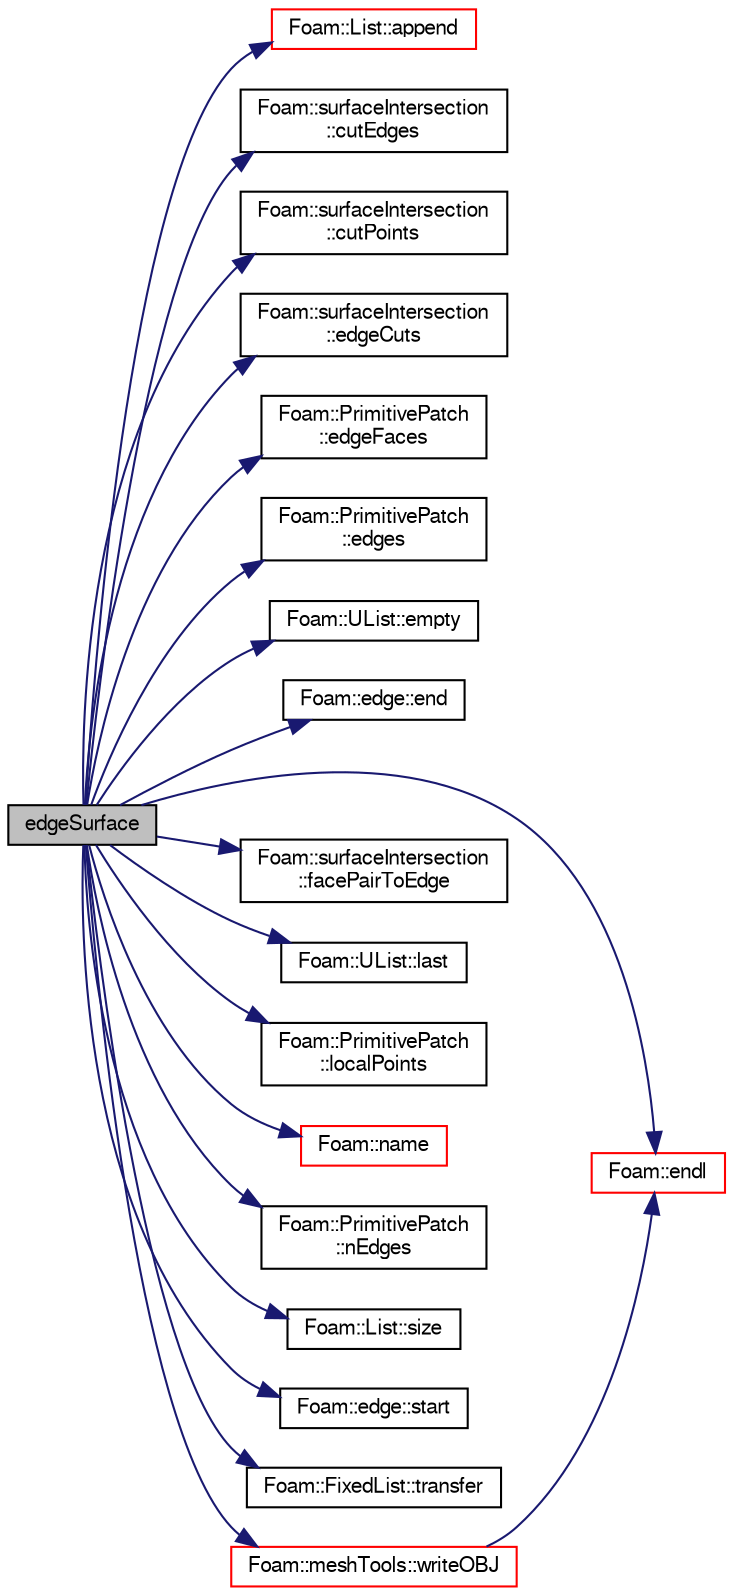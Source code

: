 digraph "edgeSurface"
{
  bgcolor="transparent";
  edge [fontname="FreeSans",fontsize="10",labelfontname="FreeSans",labelfontsize="10"];
  node [fontname="FreeSans",fontsize="10",shape=record];
  rankdir="LR";
  Node1 [label="edgeSurface",height=0.2,width=0.4,color="black", fillcolor="grey75", style="filled" fontcolor="black"];
  Node1 -> Node2 [color="midnightblue",fontsize="10",style="solid",fontname="FreeSans"];
  Node2 [label="Foam::List::append",height=0.2,width=0.4,color="red",URL="$a01325.html#a399dd2bf0d9a32016717dc90126f016b",tooltip="Append an element at the end of the list. "];
  Node1 -> Node3 [color="midnightblue",fontsize="10",style="solid",fontname="FreeSans"];
  Node3 [label="Foam::surfaceIntersection\l::cutEdges",height=0.2,width=0.4,color="black",URL="$a02416.html#a7c76e3ed03912ae1e5c62b13611670e3"];
  Node1 -> Node4 [color="midnightblue",fontsize="10",style="solid",fontname="FreeSans"];
  Node4 [label="Foam::surfaceIntersection\l::cutPoints",height=0.2,width=0.4,color="black",URL="$a02416.html#accb8b5b33864e301df17e24f7da938f2"];
  Node1 -> Node5 [color="midnightblue",fontsize="10",style="solid",fontname="FreeSans"];
  Node5 [label="Foam::surfaceIntersection\l::edgeCuts",height=0.2,width=0.4,color="black",URL="$a02416.html#a77d4d32bb8a3a239389250d20b2111e9",tooltip="Access either surf1EdgeCuts (isFirstSurface = true) or. "];
  Node1 -> Node6 [color="midnightblue",fontsize="10",style="solid",fontname="FreeSans"];
  Node6 [label="Foam::PrimitivePatch\l::edgeFaces",height=0.2,width=0.4,color="black",URL="$a01914.html#ab456054a1e7e1a07261799f50167916f",tooltip="Return edge-face addressing. "];
  Node1 -> Node7 [color="midnightblue",fontsize="10",style="solid",fontname="FreeSans"];
  Node7 [label="Foam::PrimitivePatch\l::edges",height=0.2,width=0.4,color="black",URL="$a01914.html#aae82d34fe433288eb6b1f9dea53675c8",tooltip="Return list of edges, address into LOCAL point list. "];
  Node1 -> Node8 [color="midnightblue",fontsize="10",style="solid",fontname="FreeSans"];
  Node8 [label="Foam::UList::empty",height=0.2,width=0.4,color="black",URL="$a02659.html#ac6e61de369e994009e36f344f99c15ad",tooltip="Return true if the UList is empty (ie, size() is zero). "];
  Node1 -> Node9 [color="midnightblue",fontsize="10",style="solid",fontname="FreeSans"];
  Node9 [label="Foam::edge::end",height=0.2,width=0.4,color="black",URL="$a00590.html#a8ed0e876210c2c116b5694307a830518",tooltip="Return end vertex label. "];
  Node1 -> Node10 [color="midnightblue",fontsize="10",style="solid",fontname="FreeSans"];
  Node10 [label="Foam::endl",height=0.2,width=0.4,color="red",URL="$a10237.html#a2db8fe02a0d3909e9351bb4275b23ce4",tooltip="Add newline and flush stream. "];
  Node1 -> Node11 [color="midnightblue",fontsize="10",style="solid",fontname="FreeSans"];
  Node11 [label="Foam::surfaceIntersection\l::facePairToEdge",height=0.2,width=0.4,color="black",URL="$a02416.html#aff5326a438cc05079f20ac9f267d9b0a"];
  Node1 -> Node12 [color="midnightblue",fontsize="10",style="solid",fontname="FreeSans"];
  Node12 [label="Foam::UList::last",height=0.2,width=0.4,color="black",URL="$a02659.html#aef07c02ea1c27bdb5906043b399e0ff0",tooltip="Return the last element of the list. "];
  Node1 -> Node13 [color="midnightblue",fontsize="10",style="solid",fontname="FreeSans"];
  Node13 [label="Foam::PrimitivePatch\l::localPoints",height=0.2,width=0.4,color="black",URL="$a01914.html#a180aa335ba66b3224df33de8eb29b3bf",tooltip="Return pointField of points in patch. "];
  Node1 -> Node14 [color="midnightblue",fontsize="10",style="solid",fontname="FreeSans"];
  Node14 [label="Foam::name",height=0.2,width=0.4,color="red",URL="$a10237.html#adcb0df2bd4953cb6bb390272d8263c3a",tooltip="Return a string representation of a complex. "];
  Node1 -> Node15 [color="midnightblue",fontsize="10",style="solid",fontname="FreeSans"];
  Node15 [label="Foam::PrimitivePatch\l::nEdges",height=0.2,width=0.4,color="black",URL="$a01914.html#a1db9478309c639504a743b7b194226f4",tooltip="Return number of edges in patch. "];
  Node1 -> Node16 [color="midnightblue",fontsize="10",style="solid",fontname="FreeSans"];
  Node16 [label="Foam::List::size",height=0.2,width=0.4,color="black",URL="$a01325.html#a8a5f6fa29bd4b500caf186f60245b384",tooltip="Override size to be inconsistent with allocated storage. "];
  Node1 -> Node17 [color="midnightblue",fontsize="10",style="solid",fontname="FreeSans"];
  Node17 [label="Foam::edge::start",height=0.2,width=0.4,color="black",URL="$a00590.html#a96b607a9a9baa575783b4af443ef613f",tooltip="Return start vertex label. "];
  Node1 -> Node18 [color="midnightblue",fontsize="10",style="solid",fontname="FreeSans"];
  Node18 [label="Foam::FixedList::transfer",height=0.2,width=0.4,color="black",URL="$a00802.html#ad199ea6fc3eb573dd9192b5606943cdd",tooltip="Copy (not transfer) the argument contents. "];
  Node1 -> Node19 [color="midnightblue",fontsize="10",style="solid",fontname="FreeSans"];
  Node19 [label="Foam::meshTools::writeOBJ",height=0.2,width=0.4,color="red",URL="$a10290.html#afd76c6ccc8ee4a5957f0232218167c17",tooltip="Write obj representation of point. "];
  Node19 -> Node10 [color="midnightblue",fontsize="10",style="solid",fontname="FreeSans"];
}
